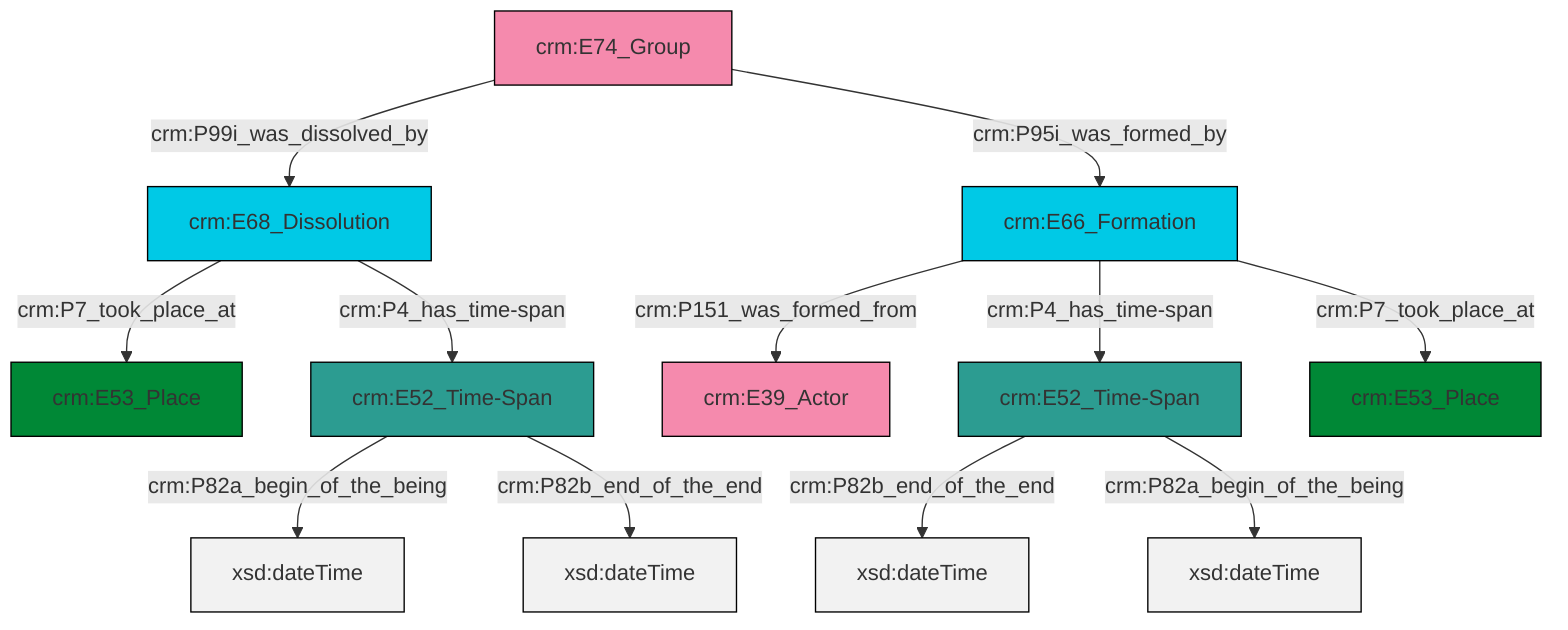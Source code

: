graph TD
classDef Literal fill:#f2f2f2,stroke:#000000;
classDef CRM_Entity fill:#FFFFFF,stroke:#000000;
classDef Temporal_Entity fill:#00C9E6, stroke:#000000;
classDef Type fill:#E18312, stroke:#000000;
classDef Time-Span fill:#2C9C91, stroke:#000000;
classDef Appellation fill:#FFEB7F, stroke:#000000;
classDef Place fill:#008836, stroke:#000000;
classDef Persistent_Item fill:#B266B2, stroke:#000000;
classDef Conceptual_Object fill:#FFD700, stroke:#000000;
classDef Physical_Thing fill:#D2B48C, stroke:#000000;
classDef Actor fill:#f58aad, stroke:#000000;
classDef PC_Classes fill:#4ce600, stroke:#000000;
classDef Multi fill:#cccccc,stroke:#000000;

0["crm:E66_Formation"]:::Temporal_Entity -->|crm:P151_was_formed_from| 1["crm:E39_Actor"]:::Actor
3["crm:E52_Time-Span"]:::Time-Span -->|crm:P82a_begin_of_the_being| 4[xsd:dateTime]:::Literal
3["crm:E52_Time-Span"]:::Time-Span -->|crm:P82b_end_of_the_end| 5[xsd:dateTime]:::Literal
0["crm:E66_Formation"]:::Temporal_Entity -->|crm:P4_has_time-span| 6["crm:E52_Time-Span"]:::Time-Span
6["crm:E52_Time-Span"]:::Time-Span -->|crm:P82b_end_of_the_end| 11[xsd:dateTime]:::Literal
7["crm:E68_Dissolution"]:::Temporal_Entity -->|crm:P7_took_place_at| 9["crm:E53_Place"]:::Place
7["crm:E68_Dissolution"]:::Temporal_Entity -->|crm:P4_has_time-span| 3["crm:E52_Time-Span"]:::Time-Span
12["crm:E74_Group"]:::Actor -->|crm:P99i_was_dissolved_by| 7["crm:E68_Dissolution"]:::Temporal_Entity
6["crm:E52_Time-Span"]:::Time-Span -->|crm:P82a_begin_of_the_being| 14[xsd:dateTime]:::Literal
0["crm:E66_Formation"]:::Temporal_Entity -->|crm:P7_took_place_at| 17["crm:E53_Place"]:::Place
12["crm:E74_Group"]:::Actor -->|crm:P95i_was_formed_by| 0["crm:E66_Formation"]:::Temporal_Entity